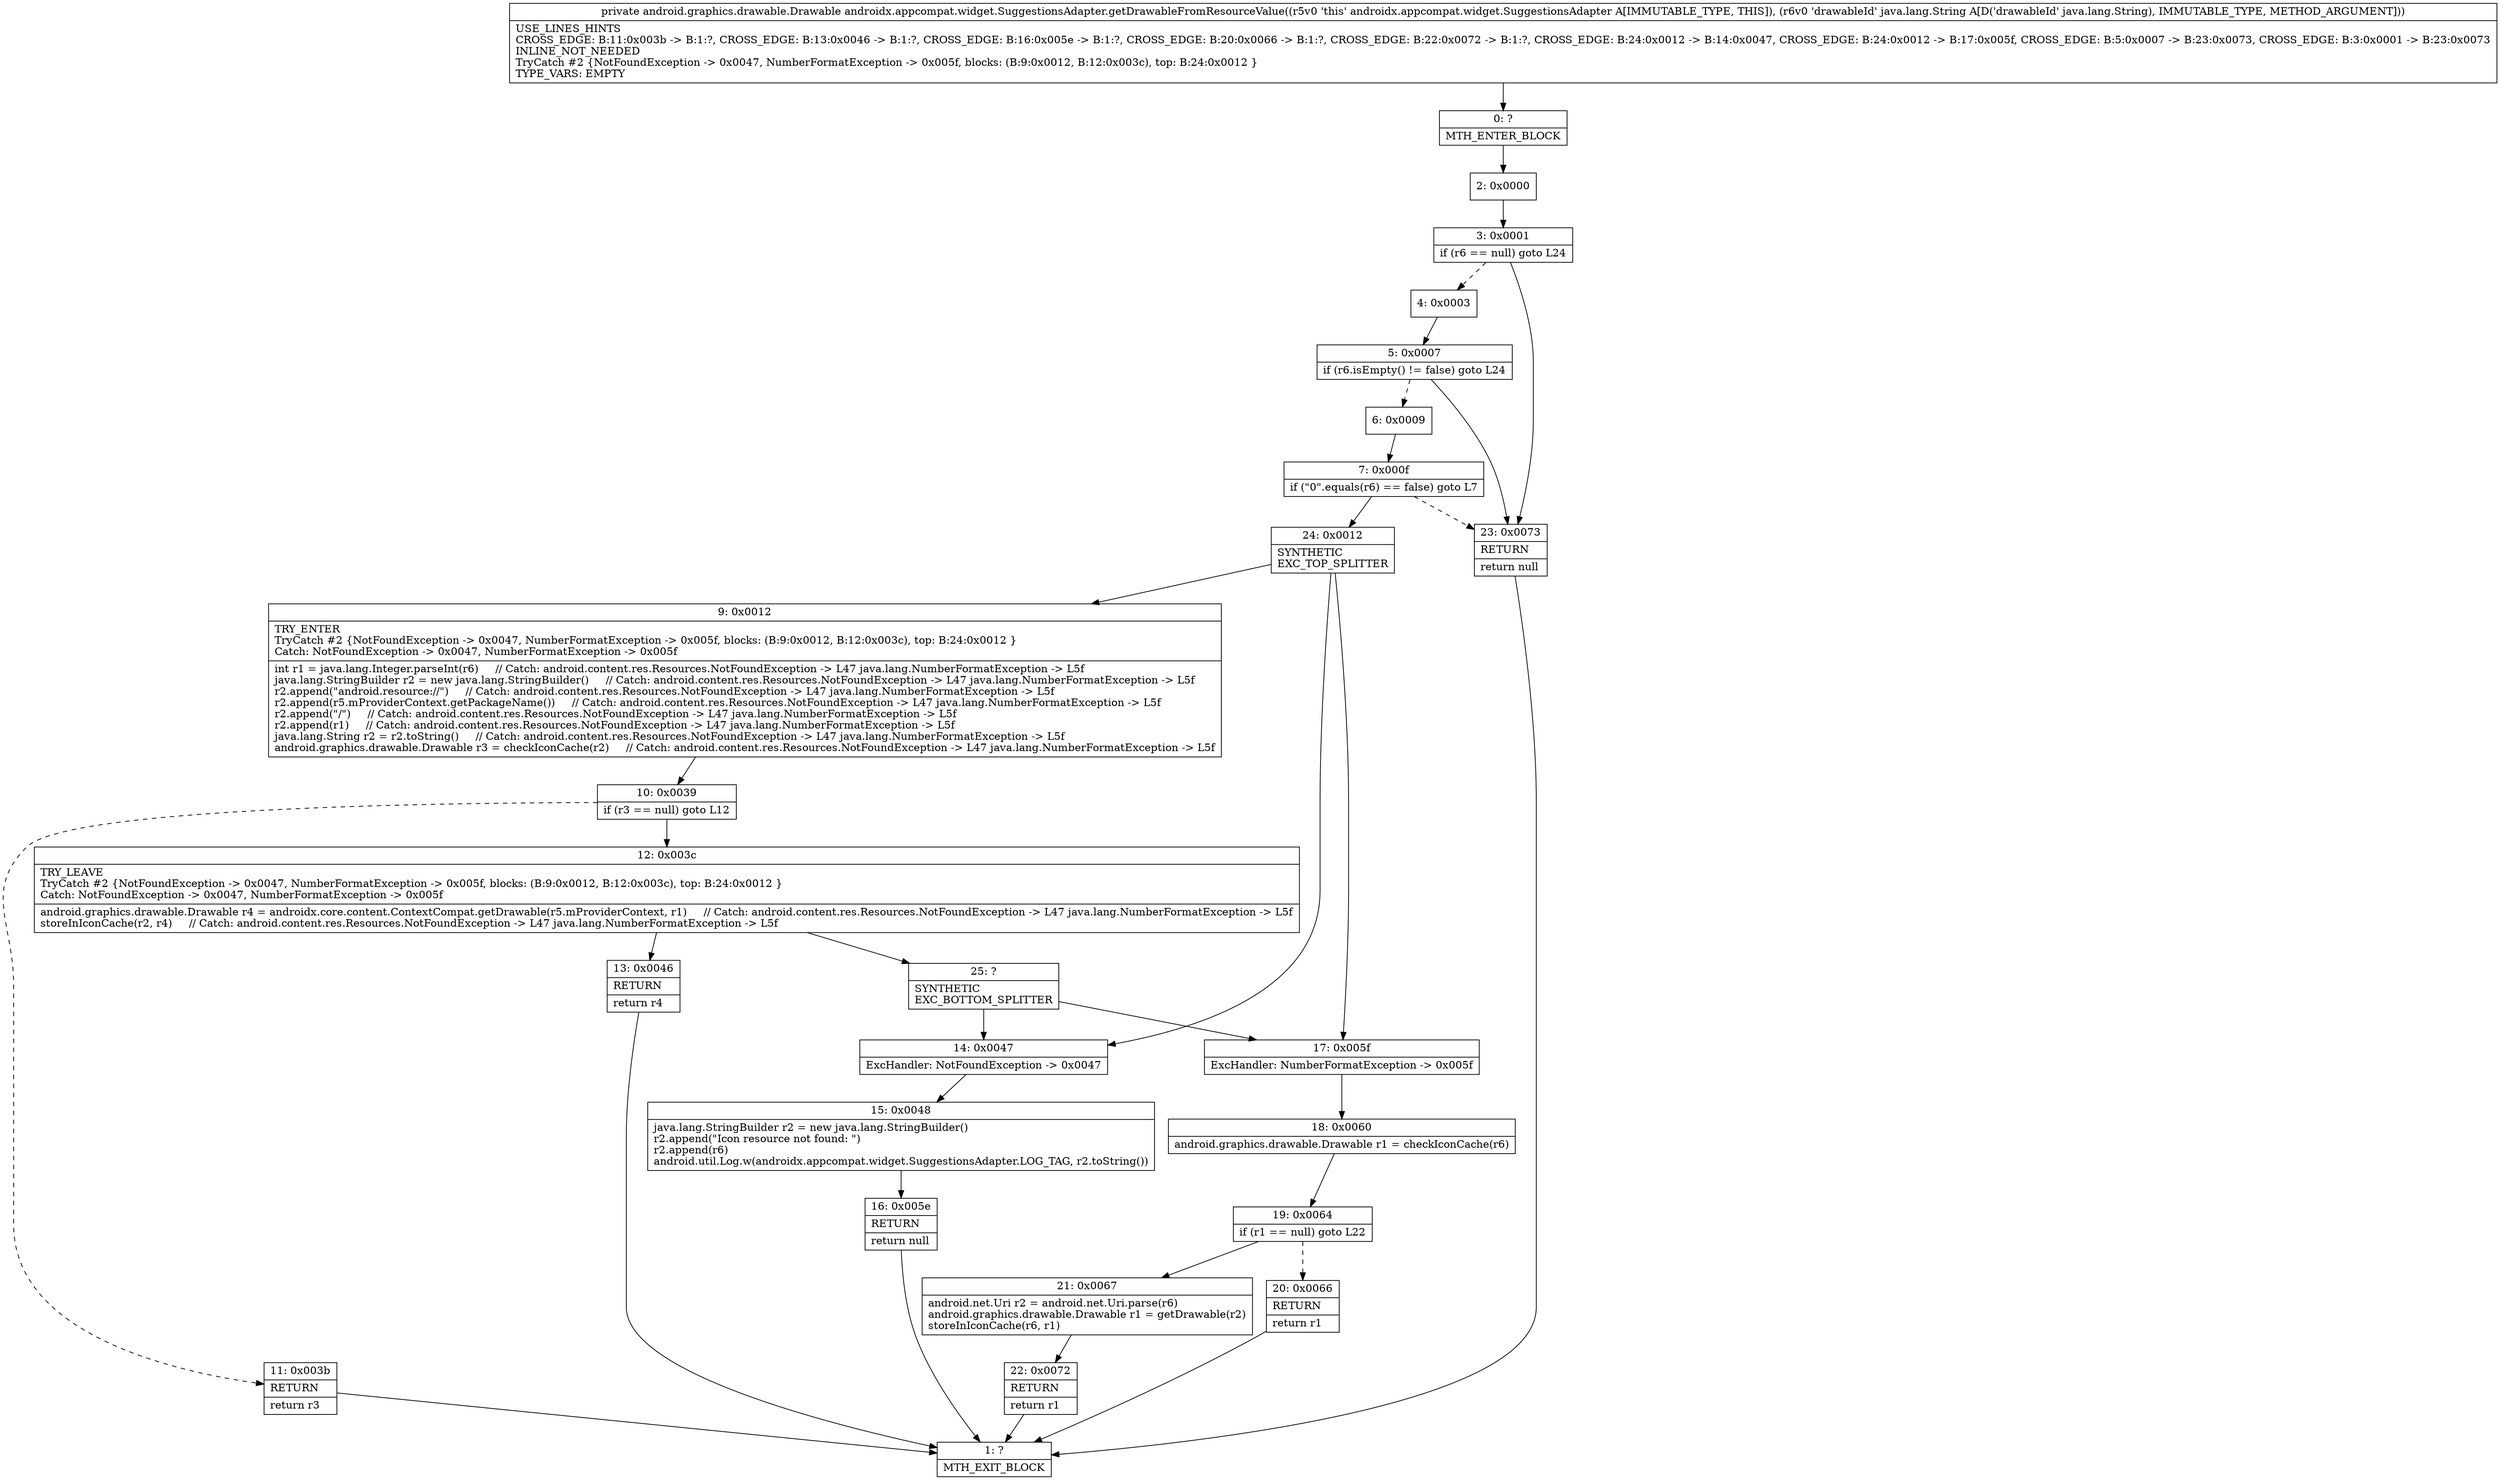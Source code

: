 digraph "CFG forandroidx.appcompat.widget.SuggestionsAdapter.getDrawableFromResourceValue(Ljava\/lang\/String;)Landroid\/graphics\/drawable\/Drawable;" {
Node_0 [shape=record,label="{0\:\ ?|MTH_ENTER_BLOCK\l}"];
Node_2 [shape=record,label="{2\:\ 0x0000}"];
Node_3 [shape=record,label="{3\:\ 0x0001|if (r6 == null) goto L24\l}"];
Node_4 [shape=record,label="{4\:\ 0x0003}"];
Node_5 [shape=record,label="{5\:\ 0x0007|if (r6.isEmpty() != false) goto L24\l}"];
Node_6 [shape=record,label="{6\:\ 0x0009}"];
Node_7 [shape=record,label="{7\:\ 0x000f|if (\"0\".equals(r6) == false) goto L7\l}"];
Node_24 [shape=record,label="{24\:\ 0x0012|SYNTHETIC\lEXC_TOP_SPLITTER\l}"];
Node_9 [shape=record,label="{9\:\ 0x0012|TRY_ENTER\lTryCatch #2 \{NotFoundException \-\> 0x0047, NumberFormatException \-\> 0x005f, blocks: (B:9:0x0012, B:12:0x003c), top: B:24:0x0012 \}\lCatch: NotFoundException \-\> 0x0047, NumberFormatException \-\> 0x005f\l|int r1 = java.lang.Integer.parseInt(r6)     \/\/ Catch: android.content.res.Resources.NotFoundException \-\> L47 java.lang.NumberFormatException \-\> L5f\ljava.lang.StringBuilder r2 = new java.lang.StringBuilder()     \/\/ Catch: android.content.res.Resources.NotFoundException \-\> L47 java.lang.NumberFormatException \-\> L5f\lr2.append(\"android.resource:\/\/\")     \/\/ Catch: android.content.res.Resources.NotFoundException \-\> L47 java.lang.NumberFormatException \-\> L5f\lr2.append(r5.mProviderContext.getPackageName())     \/\/ Catch: android.content.res.Resources.NotFoundException \-\> L47 java.lang.NumberFormatException \-\> L5f\lr2.append(\"\/\")     \/\/ Catch: android.content.res.Resources.NotFoundException \-\> L47 java.lang.NumberFormatException \-\> L5f\lr2.append(r1)     \/\/ Catch: android.content.res.Resources.NotFoundException \-\> L47 java.lang.NumberFormatException \-\> L5f\ljava.lang.String r2 = r2.toString()     \/\/ Catch: android.content.res.Resources.NotFoundException \-\> L47 java.lang.NumberFormatException \-\> L5f\landroid.graphics.drawable.Drawable r3 = checkIconCache(r2)     \/\/ Catch: android.content.res.Resources.NotFoundException \-\> L47 java.lang.NumberFormatException \-\> L5f\l}"];
Node_10 [shape=record,label="{10\:\ 0x0039|if (r3 == null) goto L12\l}"];
Node_11 [shape=record,label="{11\:\ 0x003b|RETURN\l|return r3\l}"];
Node_1 [shape=record,label="{1\:\ ?|MTH_EXIT_BLOCK\l}"];
Node_12 [shape=record,label="{12\:\ 0x003c|TRY_LEAVE\lTryCatch #2 \{NotFoundException \-\> 0x0047, NumberFormatException \-\> 0x005f, blocks: (B:9:0x0012, B:12:0x003c), top: B:24:0x0012 \}\lCatch: NotFoundException \-\> 0x0047, NumberFormatException \-\> 0x005f\l|android.graphics.drawable.Drawable r4 = androidx.core.content.ContextCompat.getDrawable(r5.mProviderContext, r1)     \/\/ Catch: android.content.res.Resources.NotFoundException \-\> L47 java.lang.NumberFormatException \-\> L5f\lstoreInIconCache(r2, r4)     \/\/ Catch: android.content.res.Resources.NotFoundException \-\> L47 java.lang.NumberFormatException \-\> L5f\l}"];
Node_13 [shape=record,label="{13\:\ 0x0046|RETURN\l|return r4\l}"];
Node_25 [shape=record,label="{25\:\ ?|SYNTHETIC\lEXC_BOTTOM_SPLITTER\l}"];
Node_14 [shape=record,label="{14\:\ 0x0047|ExcHandler: NotFoundException \-\> 0x0047\l}"];
Node_15 [shape=record,label="{15\:\ 0x0048|java.lang.StringBuilder r2 = new java.lang.StringBuilder()\lr2.append(\"Icon resource not found: \")\lr2.append(r6)\landroid.util.Log.w(androidx.appcompat.widget.SuggestionsAdapter.LOG_TAG, r2.toString())\l}"];
Node_16 [shape=record,label="{16\:\ 0x005e|RETURN\l|return null\l}"];
Node_17 [shape=record,label="{17\:\ 0x005f|ExcHandler: NumberFormatException \-\> 0x005f\l}"];
Node_18 [shape=record,label="{18\:\ 0x0060|android.graphics.drawable.Drawable r1 = checkIconCache(r6)\l}"];
Node_19 [shape=record,label="{19\:\ 0x0064|if (r1 == null) goto L22\l}"];
Node_20 [shape=record,label="{20\:\ 0x0066|RETURN\l|return r1\l}"];
Node_21 [shape=record,label="{21\:\ 0x0067|android.net.Uri r2 = android.net.Uri.parse(r6)\landroid.graphics.drawable.Drawable r1 = getDrawable(r2)\lstoreInIconCache(r6, r1)\l}"];
Node_22 [shape=record,label="{22\:\ 0x0072|RETURN\l|return r1\l}"];
Node_23 [shape=record,label="{23\:\ 0x0073|RETURN\l|return null\l}"];
MethodNode[shape=record,label="{private android.graphics.drawable.Drawable androidx.appcompat.widget.SuggestionsAdapter.getDrawableFromResourceValue((r5v0 'this' androidx.appcompat.widget.SuggestionsAdapter A[IMMUTABLE_TYPE, THIS]), (r6v0 'drawableId' java.lang.String A[D('drawableId' java.lang.String), IMMUTABLE_TYPE, METHOD_ARGUMENT]))  | USE_LINES_HINTS\lCROSS_EDGE: B:11:0x003b \-\> B:1:?, CROSS_EDGE: B:13:0x0046 \-\> B:1:?, CROSS_EDGE: B:16:0x005e \-\> B:1:?, CROSS_EDGE: B:20:0x0066 \-\> B:1:?, CROSS_EDGE: B:22:0x0072 \-\> B:1:?, CROSS_EDGE: B:24:0x0012 \-\> B:14:0x0047, CROSS_EDGE: B:24:0x0012 \-\> B:17:0x005f, CROSS_EDGE: B:5:0x0007 \-\> B:23:0x0073, CROSS_EDGE: B:3:0x0001 \-\> B:23:0x0073\lINLINE_NOT_NEEDED\lTryCatch #2 \{NotFoundException \-\> 0x0047, NumberFormatException \-\> 0x005f, blocks: (B:9:0x0012, B:12:0x003c), top: B:24:0x0012 \}\lTYPE_VARS: EMPTY\l}"];
MethodNode -> Node_0;Node_0 -> Node_2;
Node_2 -> Node_3;
Node_3 -> Node_4[style=dashed];
Node_3 -> Node_23;
Node_4 -> Node_5;
Node_5 -> Node_6[style=dashed];
Node_5 -> Node_23;
Node_6 -> Node_7;
Node_7 -> Node_23[style=dashed];
Node_7 -> Node_24;
Node_24 -> Node_9;
Node_24 -> Node_14;
Node_24 -> Node_17;
Node_9 -> Node_10;
Node_10 -> Node_11[style=dashed];
Node_10 -> Node_12;
Node_11 -> Node_1;
Node_12 -> Node_13;
Node_12 -> Node_25;
Node_13 -> Node_1;
Node_25 -> Node_14;
Node_25 -> Node_17;
Node_14 -> Node_15;
Node_15 -> Node_16;
Node_16 -> Node_1;
Node_17 -> Node_18;
Node_18 -> Node_19;
Node_19 -> Node_20[style=dashed];
Node_19 -> Node_21;
Node_20 -> Node_1;
Node_21 -> Node_22;
Node_22 -> Node_1;
Node_23 -> Node_1;
}

